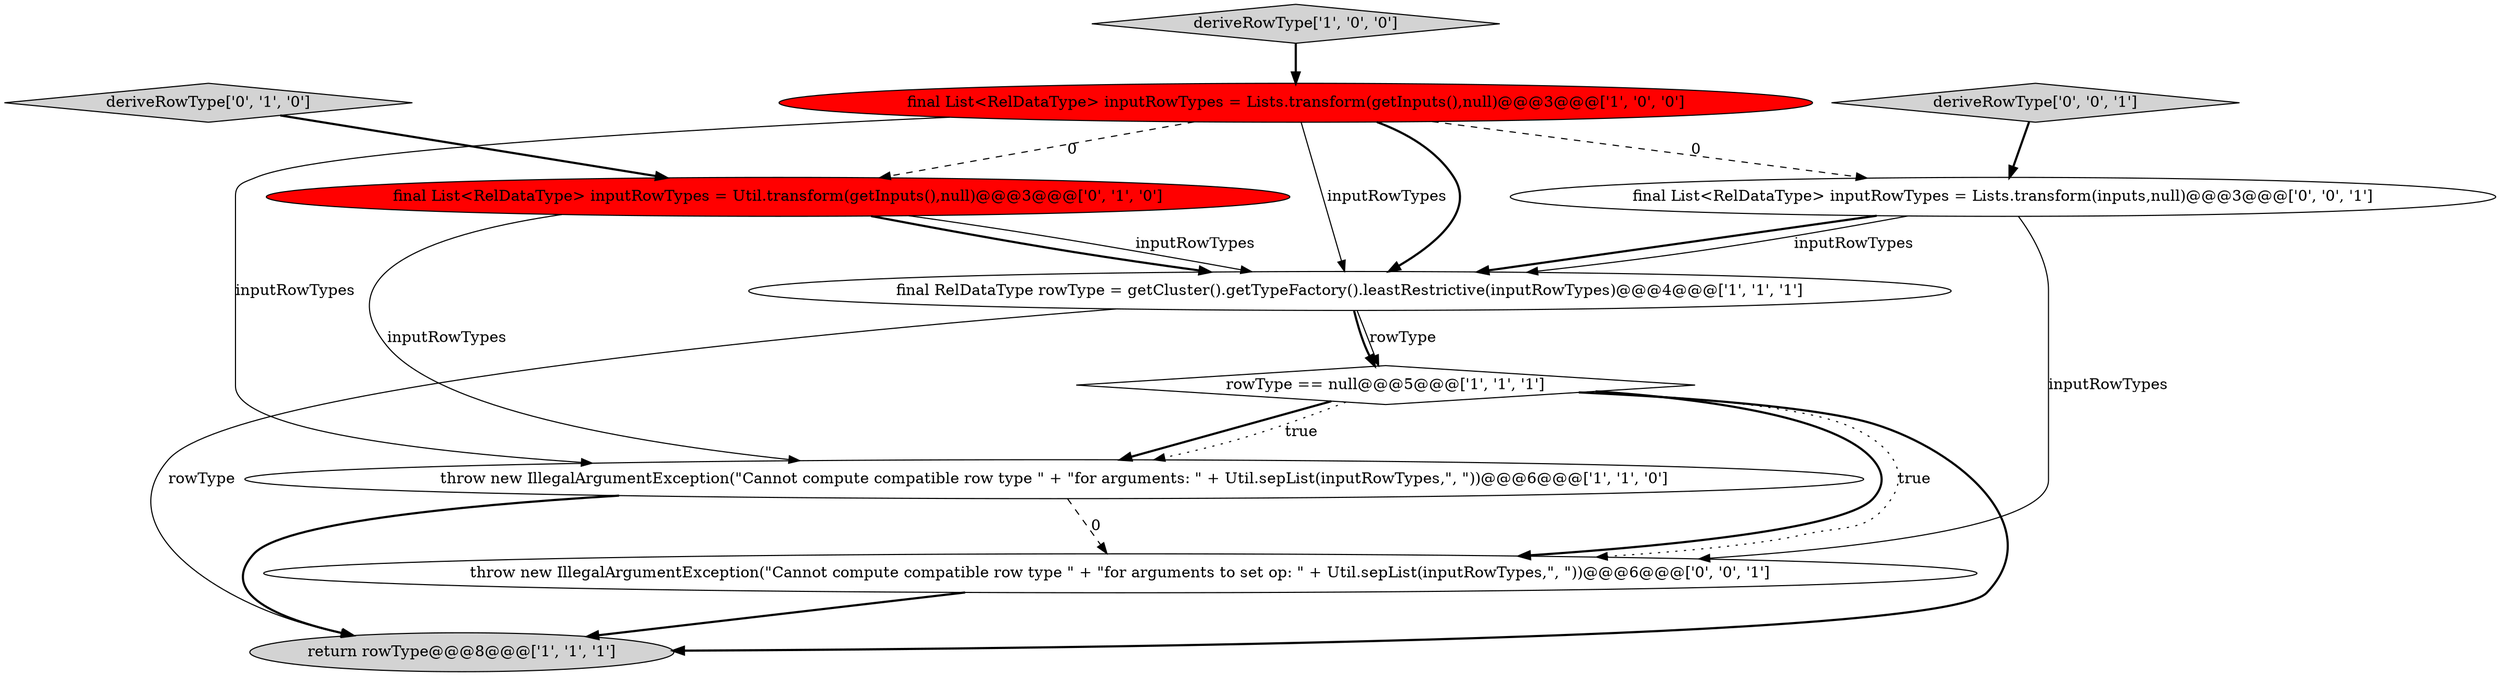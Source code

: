 digraph {
9 [style = filled, label = "throw new IllegalArgumentException(\"Cannot compute compatible row type \" + \"for arguments to set op: \" + Util.sepList(inputRowTypes,\", \"))@@@6@@@['0', '0', '1']", fillcolor = white, shape = ellipse image = "AAA0AAABBB3BBB"];
2 [style = filled, label = "throw new IllegalArgumentException(\"Cannot compute compatible row type \" + \"for arguments: \" + Util.sepList(inputRowTypes,\", \"))@@@6@@@['1', '1', '0']", fillcolor = white, shape = ellipse image = "AAA0AAABBB1BBB"];
3 [style = filled, label = "deriveRowType['1', '0', '0']", fillcolor = lightgray, shape = diamond image = "AAA0AAABBB1BBB"];
7 [style = filled, label = "deriveRowType['0', '1', '0']", fillcolor = lightgray, shape = diamond image = "AAA0AAABBB2BBB"];
10 [style = filled, label = "deriveRowType['0', '0', '1']", fillcolor = lightgray, shape = diamond image = "AAA0AAABBB3BBB"];
1 [style = filled, label = "return rowType@@@8@@@['1', '1', '1']", fillcolor = lightgray, shape = ellipse image = "AAA0AAABBB1BBB"];
8 [style = filled, label = "final List<RelDataType> inputRowTypes = Lists.transform(inputs,null)@@@3@@@['0', '0', '1']", fillcolor = white, shape = ellipse image = "AAA0AAABBB3BBB"];
0 [style = filled, label = "final RelDataType rowType = getCluster().getTypeFactory().leastRestrictive(inputRowTypes)@@@4@@@['1', '1', '1']", fillcolor = white, shape = ellipse image = "AAA0AAABBB1BBB"];
5 [style = filled, label = "rowType == null@@@5@@@['1', '1', '1']", fillcolor = white, shape = diamond image = "AAA0AAABBB1BBB"];
4 [style = filled, label = "final List<RelDataType> inputRowTypes = Lists.transform(getInputs(),null)@@@3@@@['1', '0', '0']", fillcolor = red, shape = ellipse image = "AAA1AAABBB1BBB"];
6 [style = filled, label = "final List<RelDataType> inputRowTypes = Util.transform(getInputs(),null)@@@3@@@['0', '1', '0']", fillcolor = red, shape = ellipse image = "AAA1AAABBB2BBB"];
5->9 [style = bold, label=""];
2->1 [style = bold, label=""];
6->0 [style = bold, label=""];
0->5 [style = solid, label="rowType"];
6->2 [style = solid, label="inputRowTypes"];
4->6 [style = dashed, label="0"];
3->4 [style = bold, label=""];
4->0 [style = bold, label=""];
8->0 [style = bold, label=""];
5->1 [style = bold, label=""];
8->9 [style = solid, label="inputRowTypes"];
5->2 [style = bold, label=""];
6->0 [style = solid, label="inputRowTypes"];
0->1 [style = solid, label="rowType"];
8->0 [style = solid, label="inputRowTypes"];
10->8 [style = bold, label=""];
2->9 [style = dashed, label="0"];
4->2 [style = solid, label="inputRowTypes"];
7->6 [style = bold, label=""];
4->8 [style = dashed, label="0"];
5->9 [style = dotted, label="true"];
4->0 [style = solid, label="inputRowTypes"];
9->1 [style = bold, label=""];
0->5 [style = bold, label=""];
5->2 [style = dotted, label="true"];
}
